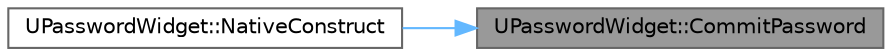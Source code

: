digraph "UPasswordWidget::CommitPassword"
{
 // LATEX_PDF_SIZE
  bgcolor="transparent";
  edge [fontname=Helvetica,fontsize=10,labelfontname=Helvetica,labelfontsize=10];
  node [fontname=Helvetica,fontsize=10,shape=box,height=0.2,width=0.4];
  rankdir="RL";
  Node1 [id="Node000001",label="UPasswordWidget::CommitPassword",height=0.2,width=0.4,color="gray40", fillcolor="grey60", style="filled", fontcolor="black",tooltip=" "];
  Node1 -> Node2 [id="edge2_Node000001_Node000002",dir="back",color="steelblue1",style="solid",tooltip=" "];
  Node2 [id="Node000002",label="UPasswordWidget::NativeConstruct",height=0.2,width=0.4,color="grey40", fillcolor="white", style="filled",URL="$class_u_password_widget.html#a624929fa0f80d30dc43a0f5498e084ae",tooltip=" "];
}
